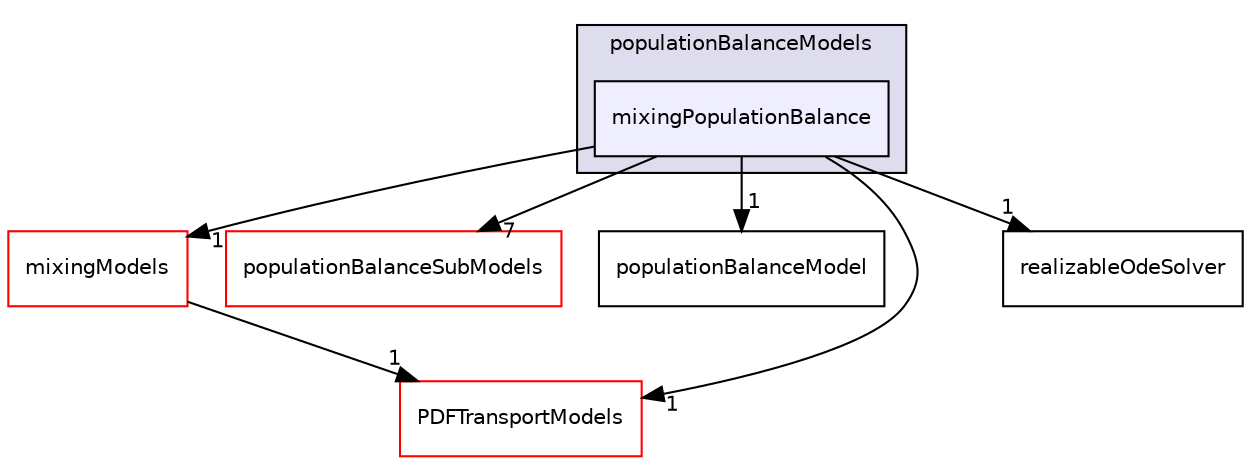 digraph "mixingPopulationBalance" {
  bgcolor=transparent;
  compound=true
  node [ fontsize="10", fontname="Helvetica"];
  edge [ labelfontsize="10", labelfontname="Helvetica"];
  subgraph clusterdir_0ecbe6cb5f50223527ce4e1b499bd333 {
    graph [ bgcolor="#ddddee", pencolor="black", label="populationBalanceModels" fontname="Helvetica", fontsize="10", URL="dir_0ecbe6cb5f50223527ce4e1b499bd333.html"]
  dir_91be6db3fac21f51c15b0b6a8033c8d8 [shape=box, label="mixingPopulationBalance", style="filled", fillcolor="#eeeeff", pencolor="black", URL="dir_91be6db3fac21f51c15b0b6a8033c8d8.html"];
  }
  dir_e33c4094dda42b63bf42ed0cf06ff677 [shape=box label="mixingModels" color="red" URL="dir_e33c4094dda42b63bf42ed0cf06ff677.html"];
  dir_58c61e057ed2119d9755c9fdbb448648 [shape=box label="populationBalanceSubModels" color="red" URL="dir_58c61e057ed2119d9755c9fdbb448648.html"];
  dir_2c47f8c771a5035d1ec7eb97e91dc6fe [shape=box label="populationBalanceModel" URL="dir_2c47f8c771a5035d1ec7eb97e91dc6fe.html"];
  dir_a2511ae0788c5bf3ef079489002b5a51 [shape=box label="PDFTransportModels" color="red" URL="dir_a2511ae0788c5bf3ef079489002b5a51.html"];
  dir_2612563b4083475ff22b486e956a9eea [shape=box label="realizableOdeSolver" URL="dir_2612563b4083475ff22b486e956a9eea.html"];
  dir_91be6db3fac21f51c15b0b6a8033c8d8->dir_e33c4094dda42b63bf42ed0cf06ff677 [headlabel="1", labeldistance=1.5 headhref="dir_000234_000152.html"];
  dir_91be6db3fac21f51c15b0b6a8033c8d8->dir_58c61e057ed2119d9755c9fdbb448648 [headlabel="7", labeldistance=1.5 headhref="dir_000234_000003.html"];
  dir_91be6db3fac21f51c15b0b6a8033c8d8->dir_2c47f8c771a5035d1ec7eb97e91dc6fe [headlabel="1", labeldistance=1.5 headhref="dir_000234_000253.html"];
  dir_91be6db3fac21f51c15b0b6a8033c8d8->dir_a2511ae0788c5bf3ef079489002b5a51 [headlabel="1", labeldistance=1.5 headhref="dir_000234_000305.html"];
  dir_91be6db3fac21f51c15b0b6a8033c8d8->dir_2612563b4083475ff22b486e956a9eea [headlabel="1", labeldistance=1.5 headhref="dir_000234_000323.html"];
  dir_e33c4094dda42b63bf42ed0cf06ff677->dir_a2511ae0788c5bf3ef079489002b5a51 [headlabel="1", labeldistance=1.5 headhref="dir_000152_000305.html"];
}
